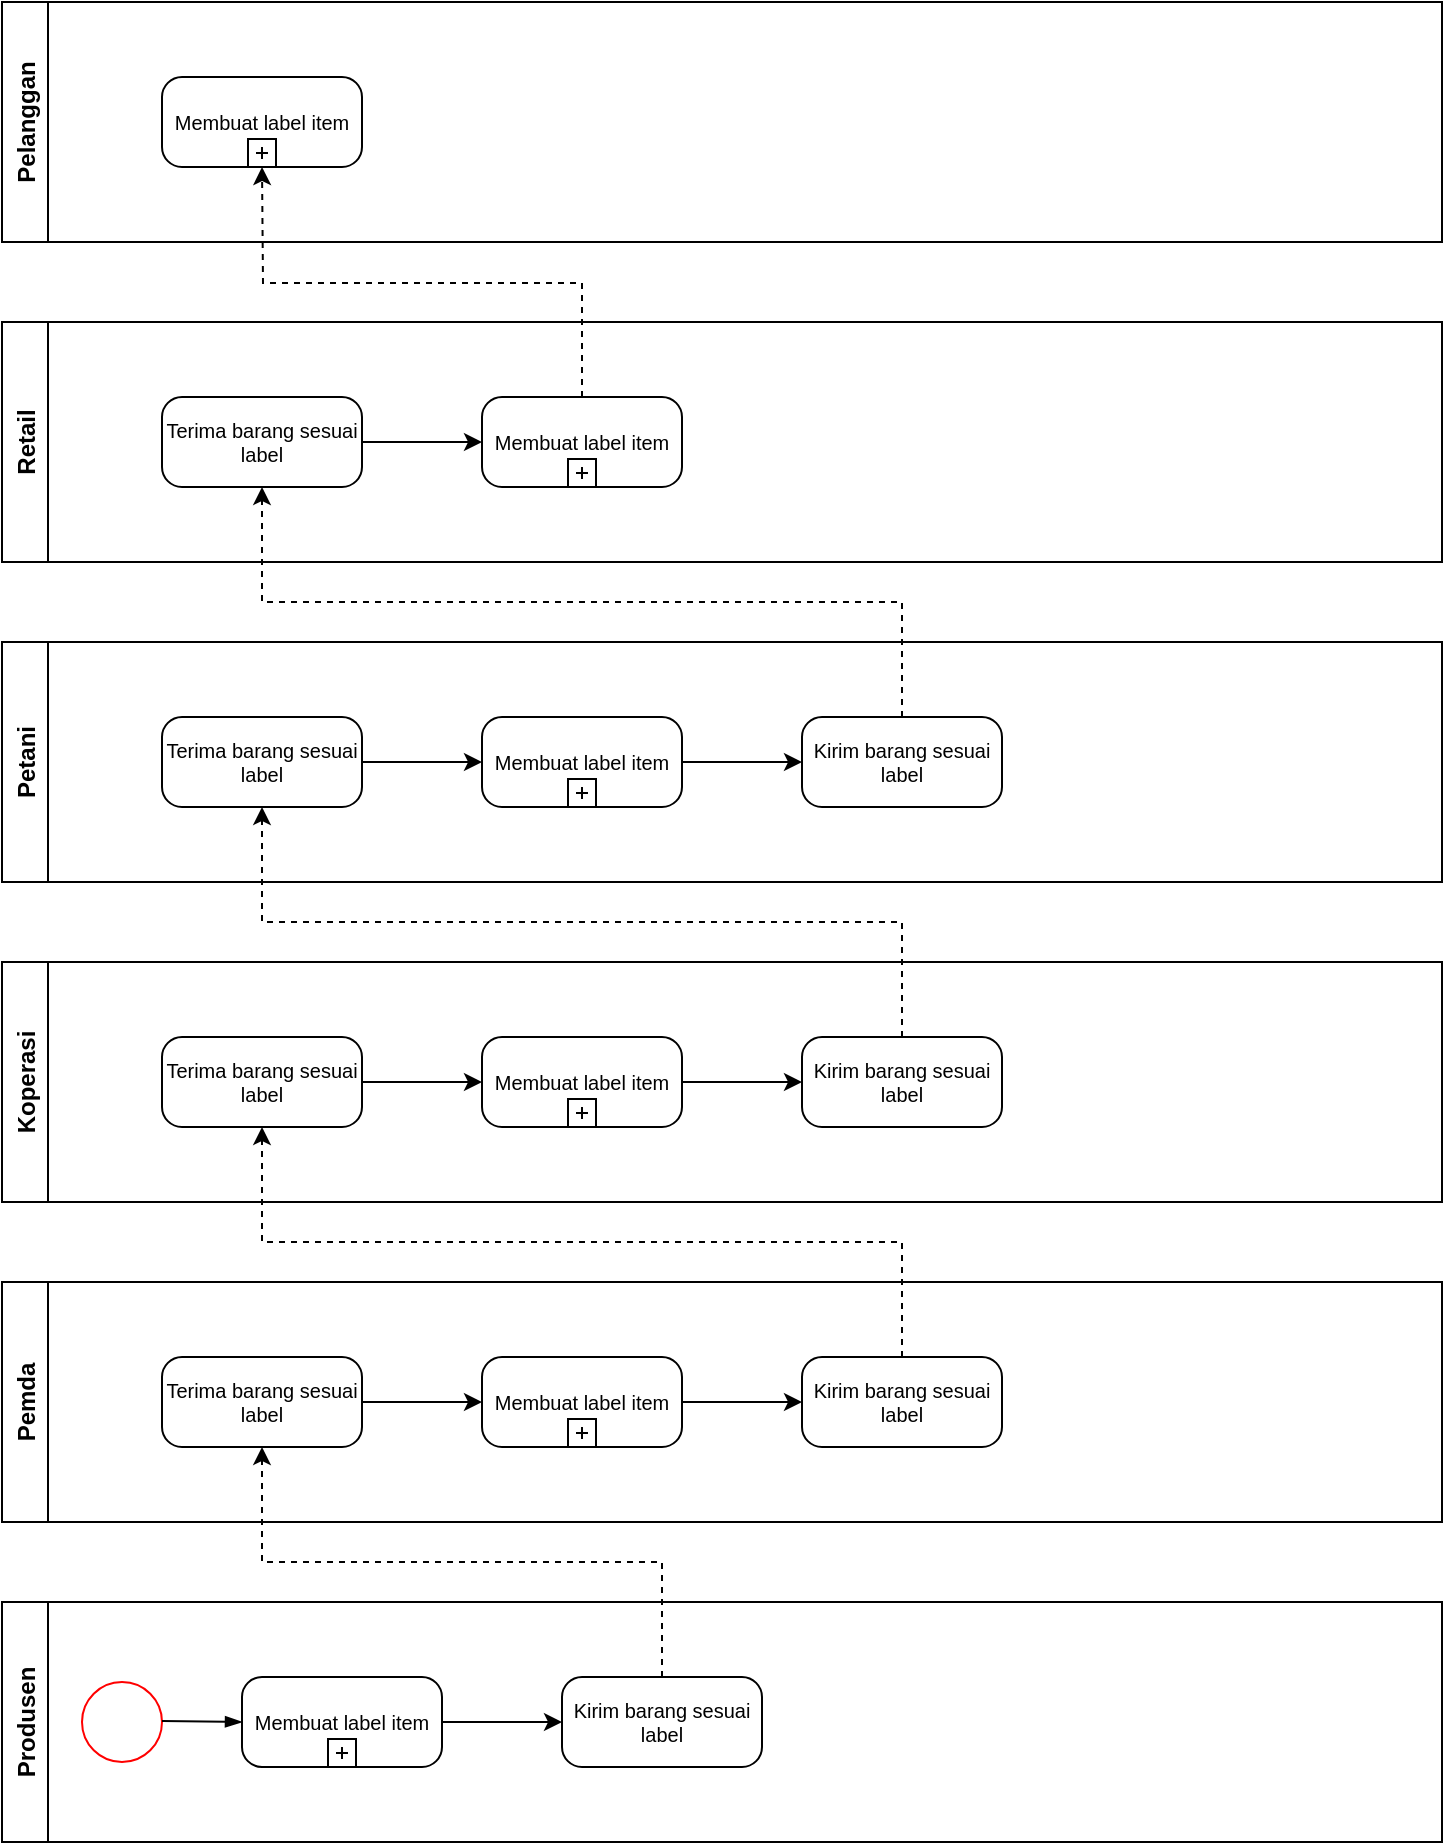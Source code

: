 <mxfile version="16.1.0" type="github">
  <diagram id="prtHgNgQTEPvFCAcTncT" name="Page-1">
    <mxGraphModel dx="868" dy="442" grid="1" gridSize="10" guides="1" tooltips="1" connect="1" arrows="1" fold="1" page="1" pageScale="1" pageWidth="827" pageHeight="1169" math="0" shadow="0">
      <root>
        <mxCell id="0" />
        <mxCell id="1" parent="0" />
        <mxCell id="46JCuXxfw7LI-saH6JU8-1" value="Pemda" style="swimlane;horizontal=0;" parent="1" vertex="1">
          <mxGeometry x="80" y="760" width="720" height="120" as="geometry" />
        </mxCell>
        <mxCell id="N2taPCmN-jDFq6S7jAZY-5" style="edgeStyle=orthogonalEdgeStyle;rounded=0;orthogonalLoop=1;jettySize=auto;html=1;exitX=1;exitY=0.5;exitDx=0;exitDy=0;exitPerimeter=0;entryX=0;entryY=0.5;entryDx=0;entryDy=0;entryPerimeter=0;" edge="1" parent="46JCuXxfw7LI-saH6JU8-1" source="N2taPCmN-jDFq6S7jAZY-2" target="N2taPCmN-jDFq6S7jAZY-4">
          <mxGeometry relative="1" as="geometry" />
        </mxCell>
        <mxCell id="N2taPCmN-jDFq6S7jAZY-2" value="Terima barang sesuai label" style="points=[[0.25,0,0],[0.5,0,0],[0.75,0,0],[1,0.25,0],[1,0.5,0],[1,0.75,0],[0.75,1,0],[0.5,1,0],[0.25,1,0],[0,0.75,0],[0,0.5,0],[0,0.25,0]];shape=mxgraph.bpmn.task;whiteSpace=wrap;rectStyle=rounded;size=10;taskMarker=abstract;fontSize=10;" vertex="1" parent="46JCuXxfw7LI-saH6JU8-1">
          <mxGeometry x="80" y="37.5" width="100" height="45" as="geometry" />
        </mxCell>
        <mxCell id="N2taPCmN-jDFq6S7jAZY-7" style="edgeStyle=orthogonalEdgeStyle;rounded=0;orthogonalLoop=1;jettySize=auto;html=1;exitX=1;exitY=0.5;exitDx=0;exitDy=0;exitPerimeter=0;entryX=0;entryY=0.5;entryDx=0;entryDy=0;entryPerimeter=0;" edge="1" parent="46JCuXxfw7LI-saH6JU8-1" source="N2taPCmN-jDFq6S7jAZY-4" target="N2taPCmN-jDFq6S7jAZY-6">
          <mxGeometry relative="1" as="geometry" />
        </mxCell>
        <mxCell id="N2taPCmN-jDFq6S7jAZY-4" value="Membuat label item" style="points=[[0.25,0,0],[0.5,0,0],[0.75,0,0],[1,0.25,0],[1,0.5,0],[1,0.75,0],[0.75,1,0],[0.5,1,0],[0.25,1,0],[0,0.75,0],[0,0.5,0],[0,0.25,0]];shape=mxgraph.bpmn.task;whiteSpace=wrap;rectStyle=rounded;size=10;taskMarker=abstract;isLoopSub=1;fontSize=10;" vertex="1" parent="46JCuXxfw7LI-saH6JU8-1">
          <mxGeometry x="240" y="37.5" width="100" height="45" as="geometry" />
        </mxCell>
        <mxCell id="N2taPCmN-jDFq6S7jAZY-6" value="Kirim barang sesuai label" style="points=[[0.25,0,0],[0.5,0,0],[0.75,0,0],[1,0.25,0],[1,0.5,0],[1,0.75,0],[0.75,1,0],[0.5,1,0],[0.25,1,0],[0,0.75,0],[0,0.5,0],[0,0.25,0]];shape=mxgraph.bpmn.task;whiteSpace=wrap;rectStyle=rounded;size=10;taskMarker=abstract;fontSize=10;" vertex="1" parent="46JCuXxfw7LI-saH6JU8-1">
          <mxGeometry x="400" y="37.5" width="100" height="45" as="geometry" />
        </mxCell>
        <mxCell id="46JCuXxfw7LI-saH6JU8-4" value="Koperasi" style="swimlane;horizontal=0;" parent="1" vertex="1">
          <mxGeometry x="80" y="600" width="720" height="120" as="geometry" />
        </mxCell>
        <mxCell id="N2taPCmN-jDFq6S7jAZY-11" style="edgeStyle=orthogonalEdgeStyle;rounded=0;orthogonalLoop=1;jettySize=auto;html=1;exitX=1;exitY=0.5;exitDx=0;exitDy=0;exitPerimeter=0;" edge="1" parent="46JCuXxfw7LI-saH6JU8-4" source="N2taPCmN-jDFq6S7jAZY-8" target="N2taPCmN-jDFq6S7jAZY-10">
          <mxGeometry relative="1" as="geometry" />
        </mxCell>
        <mxCell id="N2taPCmN-jDFq6S7jAZY-8" value="Terima barang sesuai label" style="points=[[0.25,0,0],[0.5,0,0],[0.75,0,0],[1,0.25,0],[1,0.5,0],[1,0.75,0],[0.75,1,0],[0.5,1,0],[0.25,1,0],[0,0.75,0],[0,0.5,0],[0,0.25,0]];shape=mxgraph.bpmn.task;whiteSpace=wrap;rectStyle=rounded;size=10;taskMarker=abstract;fontSize=10;" vertex="1" parent="46JCuXxfw7LI-saH6JU8-4">
          <mxGeometry x="80" y="37.5" width="100" height="45" as="geometry" />
        </mxCell>
        <mxCell id="N2taPCmN-jDFq6S7jAZY-13" style="edgeStyle=orthogonalEdgeStyle;rounded=0;orthogonalLoop=1;jettySize=auto;html=1;exitX=1;exitY=0.5;exitDx=0;exitDy=0;exitPerimeter=0;entryX=0;entryY=0.5;entryDx=0;entryDy=0;entryPerimeter=0;" edge="1" parent="46JCuXxfw7LI-saH6JU8-4" source="N2taPCmN-jDFq6S7jAZY-10" target="N2taPCmN-jDFq6S7jAZY-12">
          <mxGeometry relative="1" as="geometry" />
        </mxCell>
        <mxCell id="N2taPCmN-jDFq6S7jAZY-10" value="Membuat label item" style="points=[[0.25,0,0],[0.5,0,0],[0.75,0,0],[1,0.25,0],[1,0.5,0],[1,0.75,0],[0.75,1,0],[0.5,1,0],[0.25,1,0],[0,0.75,0],[0,0.5,0],[0,0.25,0]];shape=mxgraph.bpmn.task;whiteSpace=wrap;rectStyle=rounded;size=10;taskMarker=abstract;isLoopSub=1;fontSize=10;" vertex="1" parent="46JCuXxfw7LI-saH6JU8-4">
          <mxGeometry x="240" y="37.5" width="100" height="45" as="geometry" />
        </mxCell>
        <mxCell id="N2taPCmN-jDFq6S7jAZY-12" value="Kirim barang sesuai label" style="points=[[0.25,0,0],[0.5,0,0],[0.75,0,0],[1,0.25,0],[1,0.5,0],[1,0.75,0],[0.75,1,0],[0.5,1,0],[0.25,1,0],[0,0.75,0],[0,0.5,0],[0,0.25,0]];shape=mxgraph.bpmn.task;whiteSpace=wrap;rectStyle=rounded;size=10;taskMarker=abstract;fontSize=10;" vertex="1" parent="46JCuXxfw7LI-saH6JU8-4">
          <mxGeometry x="400" y="37.5" width="100" height="45" as="geometry" />
        </mxCell>
        <mxCell id="46JCuXxfw7LI-saH6JU8-5" value="Petani" style="swimlane;horizontal=0;startSize=23;" parent="1" vertex="1">
          <mxGeometry x="80" y="440" width="720" height="120" as="geometry" />
        </mxCell>
        <mxCell id="N2taPCmN-jDFq6S7jAZY-19" style="edgeStyle=orthogonalEdgeStyle;rounded=0;orthogonalLoop=1;jettySize=auto;html=1;exitX=1;exitY=0.5;exitDx=0;exitDy=0;exitPerimeter=0;entryX=0;entryY=0.5;entryDx=0;entryDy=0;entryPerimeter=0;" edge="1" parent="46JCuXxfw7LI-saH6JU8-5" source="N2taPCmN-jDFq6S7jAZY-14" target="N2taPCmN-jDFq6S7jAZY-15">
          <mxGeometry relative="1" as="geometry" />
        </mxCell>
        <mxCell id="N2taPCmN-jDFq6S7jAZY-14" value="Terima barang sesuai label" style="points=[[0.25,0,0],[0.5,0,0],[0.75,0,0],[1,0.25,0],[1,0.5,0],[1,0.75,0],[0.75,1,0],[0.5,1,0],[0.25,1,0],[0,0.75,0],[0,0.5,0],[0,0.25,0]];shape=mxgraph.bpmn.task;whiteSpace=wrap;rectStyle=rounded;size=10;taskMarker=abstract;fontSize=10;" vertex="1" parent="46JCuXxfw7LI-saH6JU8-5">
          <mxGeometry x="80" y="37.5" width="100" height="45" as="geometry" />
        </mxCell>
        <mxCell id="N2taPCmN-jDFq6S7jAZY-20" style="edgeStyle=orthogonalEdgeStyle;rounded=0;orthogonalLoop=1;jettySize=auto;html=1;exitX=1;exitY=0.5;exitDx=0;exitDy=0;exitPerimeter=0;entryX=0;entryY=0.5;entryDx=0;entryDy=0;entryPerimeter=0;" edge="1" parent="46JCuXxfw7LI-saH6JU8-5" source="N2taPCmN-jDFq6S7jAZY-15" target="N2taPCmN-jDFq6S7jAZY-16">
          <mxGeometry relative="1" as="geometry" />
        </mxCell>
        <mxCell id="N2taPCmN-jDFq6S7jAZY-15" value="Membuat label item" style="points=[[0.25,0,0],[0.5,0,0],[0.75,0,0],[1,0.25,0],[1,0.5,0],[1,0.75,0],[0.75,1,0],[0.5,1,0],[0.25,1,0],[0,0.75,0],[0,0.5,0],[0,0.25,0]];shape=mxgraph.bpmn.task;whiteSpace=wrap;rectStyle=rounded;size=10;taskMarker=abstract;isLoopSub=1;fontSize=10;" vertex="1" parent="46JCuXxfw7LI-saH6JU8-5">
          <mxGeometry x="240" y="37.5" width="100" height="45" as="geometry" />
        </mxCell>
        <mxCell id="N2taPCmN-jDFq6S7jAZY-16" value="Kirim barang sesuai label" style="points=[[0.25,0,0],[0.5,0,0],[0.75,0,0],[1,0.25,0],[1,0.5,0],[1,0.75,0],[0.75,1,0],[0.5,1,0],[0.25,1,0],[0,0.75,0],[0,0.5,0],[0,0.25,0]];shape=mxgraph.bpmn.task;whiteSpace=wrap;rectStyle=rounded;size=10;taskMarker=abstract;fontSize=10;" vertex="1" parent="46JCuXxfw7LI-saH6JU8-5">
          <mxGeometry x="400" y="37.5" width="100" height="45" as="geometry" />
        </mxCell>
        <mxCell id="46JCuXxfw7LI-saH6JU8-6" value="Pelanggan" style="swimlane;horizontal=0;startSize=23;" parent="1" vertex="1">
          <mxGeometry x="80" y="120" width="720" height="120" as="geometry" />
        </mxCell>
        <mxCell id="N2taPCmN-jDFq6S7jAZY-29" value="Membuat label item" style="points=[[0.25,0,0],[0.5,0,0],[0.75,0,0],[1,0.25,0],[1,0.5,0],[1,0.75,0],[0.75,1,0],[0.5,1,0],[0.25,1,0],[0,0.75,0],[0,0.5,0],[0,0.25,0]];shape=mxgraph.bpmn.task;whiteSpace=wrap;rectStyle=rounded;size=10;taskMarker=abstract;isLoopSub=1;fontSize=10;" vertex="1" parent="46JCuXxfw7LI-saH6JU8-6">
          <mxGeometry x="80" y="37.5" width="100" height="45" as="geometry" />
        </mxCell>
        <mxCell id="46JCuXxfw7LI-saH6JU8-7" value="Produsen" style="swimlane;horizontal=0;startSize=23;" parent="1" vertex="1">
          <mxGeometry x="80" y="920" width="720" height="120" as="geometry" />
        </mxCell>
        <mxCell id="46JCuXxfw7LI-saH6JU8-8" value="" style="ellipse;whiteSpace=wrap;html=1;aspect=fixed;strokeColor=#FF0000;" parent="46JCuXxfw7LI-saH6JU8-7" vertex="1">
          <mxGeometry x="40" y="40" width="40" height="40" as="geometry" />
        </mxCell>
        <mxCell id="fUq5Y2bzuS52Zacvv2sS-2" value="Kirim barang sesuai label" style="points=[[0.25,0,0],[0.5,0,0],[0.75,0,0],[1,0.25,0],[1,0.5,0],[1,0.75,0],[0.75,1,0],[0.5,1,0],[0.25,1,0],[0,0.75,0],[0,0.5,0],[0,0.25,0]];shape=mxgraph.bpmn.task;whiteSpace=wrap;rectStyle=rounded;size=10;taskMarker=abstract;fontSize=10;" parent="46JCuXxfw7LI-saH6JU8-7" vertex="1">
          <mxGeometry x="280" y="37.5" width="100" height="45" as="geometry" />
        </mxCell>
        <mxCell id="fUq5Y2bzuS52Zacvv2sS-8" style="edgeStyle=none;rounded=0;orthogonalLoop=1;jettySize=auto;html=1;exitX=1;exitY=0.5;exitDx=0;exitDy=0;exitPerimeter=0;fontSize=10;" parent="46JCuXxfw7LI-saH6JU8-7" source="fUq5Y2bzuS52Zacvv2sS-3" target="fUq5Y2bzuS52Zacvv2sS-2" edge="1">
          <mxGeometry relative="1" as="geometry" />
        </mxCell>
        <mxCell id="fUq5Y2bzuS52Zacvv2sS-3" value="Membuat label item" style="points=[[0.25,0,0],[0.5,0,0],[0.75,0,0],[1,0.25,0],[1,0.5,0],[1,0.75,0],[0.75,1,0],[0.5,1,0],[0.25,1,0],[0,0.75,0],[0,0.5,0],[0,0.25,0]];shape=mxgraph.bpmn.task;whiteSpace=wrap;rectStyle=rounded;size=10;taskMarker=abstract;isLoopSub=1;fontSize=10;" parent="46JCuXxfw7LI-saH6JU8-7" vertex="1">
          <mxGeometry x="120" y="37.5" width="100" height="45" as="geometry" />
        </mxCell>
        <mxCell id="fUq5Y2bzuS52Zacvv2sS-4" value="" style="fontSize=12;html=1;endArrow=blockThin;endFill=1;rounded=0;entryX=0;entryY=0.5;entryDx=0;entryDy=0;entryPerimeter=0;" parent="46JCuXxfw7LI-saH6JU8-7" target="fUq5Y2bzuS52Zacvv2sS-3" edge="1">
          <mxGeometry width="160" relative="1" as="geometry">
            <mxPoint x="80" y="59.5" as="sourcePoint" />
            <mxPoint x="240" y="59.5" as="targetPoint" />
          </mxGeometry>
        </mxCell>
        <mxCell id="N2taPCmN-jDFq6S7jAZY-1" value="Retail" style="swimlane;horizontal=0;startSize=23;" vertex="1" parent="1">
          <mxGeometry x="80" y="280" width="720" height="120" as="geometry" />
        </mxCell>
        <mxCell id="N2taPCmN-jDFq6S7jAZY-22" value="Terima barang sesuai label" style="points=[[0.25,0,0],[0.5,0,0],[0.75,0,0],[1,0.25,0],[1,0.5,0],[1,0.75,0],[0.75,1,0],[0.5,1,0],[0.25,1,0],[0,0.75,0],[0,0.5,0],[0,0.25,0]];shape=mxgraph.bpmn.task;whiteSpace=wrap;rectStyle=rounded;size=10;taskMarker=abstract;fontSize=10;" vertex="1" parent="N2taPCmN-jDFq6S7jAZY-1">
          <mxGeometry x="80" y="37.5" width="100" height="45" as="geometry" />
        </mxCell>
        <mxCell id="N2taPCmN-jDFq6S7jAZY-24" value="Membuat label item" style="points=[[0.25,0,0],[0.5,0,0],[0.75,0,0],[1,0.25,0],[1,0.5,0],[1,0.75,0],[0.75,1,0],[0.5,1,0],[0.25,1,0],[0,0.75,0],[0,0.5,0],[0,0.25,0]];shape=mxgraph.bpmn.task;whiteSpace=wrap;rectStyle=rounded;size=10;taskMarker=abstract;isLoopSub=1;fontSize=10;" vertex="1" parent="N2taPCmN-jDFq6S7jAZY-1">
          <mxGeometry x="240" y="37.5" width="100" height="45" as="geometry" />
        </mxCell>
        <mxCell id="N2taPCmN-jDFq6S7jAZY-21" style="edgeStyle=orthogonalEdgeStyle;rounded=0;orthogonalLoop=1;jettySize=auto;html=1;exitX=1;exitY=0.5;exitDx=0;exitDy=0;exitPerimeter=0;entryX=0;entryY=0.5;entryDx=0;entryDy=0;entryPerimeter=0;" edge="1" parent="N2taPCmN-jDFq6S7jAZY-1" source="N2taPCmN-jDFq6S7jAZY-22" target="N2taPCmN-jDFq6S7jAZY-24">
          <mxGeometry relative="1" as="geometry" />
        </mxCell>
        <mxCell id="N2taPCmN-jDFq6S7jAZY-3" style="edgeStyle=orthogonalEdgeStyle;rounded=0;orthogonalLoop=1;jettySize=auto;html=1;exitX=0.5;exitY=0;exitDx=0;exitDy=0;exitPerimeter=0;entryX=0.5;entryY=1;entryDx=0;entryDy=0;entryPerimeter=0;dashed=1;" edge="1" parent="1" source="fUq5Y2bzuS52Zacvv2sS-2" target="N2taPCmN-jDFq6S7jAZY-2">
          <mxGeometry relative="1" as="geometry" />
        </mxCell>
        <mxCell id="N2taPCmN-jDFq6S7jAZY-9" style="edgeStyle=orthogonalEdgeStyle;rounded=0;orthogonalLoop=1;jettySize=auto;html=1;exitX=0.5;exitY=0;exitDx=0;exitDy=0;exitPerimeter=0;entryX=0.5;entryY=1;entryDx=0;entryDy=0;entryPerimeter=0;dashed=1;" edge="1" parent="1" source="N2taPCmN-jDFq6S7jAZY-6" target="N2taPCmN-jDFq6S7jAZY-8">
          <mxGeometry relative="1" as="geometry" />
        </mxCell>
        <mxCell id="N2taPCmN-jDFq6S7jAZY-18" style="edgeStyle=orthogonalEdgeStyle;rounded=0;orthogonalLoop=1;jettySize=auto;html=1;exitX=0.5;exitY=0;exitDx=0;exitDy=0;exitPerimeter=0;entryX=0.5;entryY=1;entryDx=0;entryDy=0;entryPerimeter=0;dashed=1;" edge="1" parent="1" source="N2taPCmN-jDFq6S7jAZY-12" target="N2taPCmN-jDFq6S7jAZY-14">
          <mxGeometry relative="1" as="geometry" />
        </mxCell>
        <mxCell id="N2taPCmN-jDFq6S7jAZY-26" style="edgeStyle=orthogonalEdgeStyle;rounded=0;orthogonalLoop=1;jettySize=auto;html=1;exitX=0.5;exitY=0;exitDx=0;exitDy=0;exitPerimeter=0;entryX=0.5;entryY=1;entryDx=0;entryDy=0;entryPerimeter=0;dashed=1;" edge="1" parent="1" source="N2taPCmN-jDFq6S7jAZY-16" target="N2taPCmN-jDFq6S7jAZY-22">
          <mxGeometry relative="1" as="geometry" />
        </mxCell>
        <mxCell id="N2taPCmN-jDFq6S7jAZY-28" style="edgeStyle=orthogonalEdgeStyle;rounded=0;orthogonalLoop=1;jettySize=auto;html=1;exitX=0.5;exitY=0;exitDx=0;exitDy=0;exitPerimeter=0;dashed=1;" edge="1" parent="1" source="N2taPCmN-jDFq6S7jAZY-24">
          <mxGeometry relative="1" as="geometry">
            <mxPoint x="210" y="202.5" as="targetPoint" />
          </mxGeometry>
        </mxCell>
      </root>
    </mxGraphModel>
  </diagram>
</mxfile>
